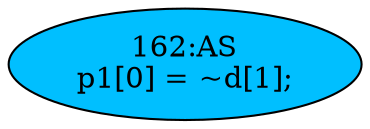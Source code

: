 strict digraph "" {
	node [label="\N"];
	"162:AS"	 [ast="<pyverilog.vparser.ast.Assign object at 0x7f40783b4490>",
		def_var="['p1']",
		fillcolor=deepskyblue,
		label="162:AS
p1[0] = ~d[1];",
		statements="[]",
		style=filled,
		typ=Assign,
		use_var="['d']"];
}
